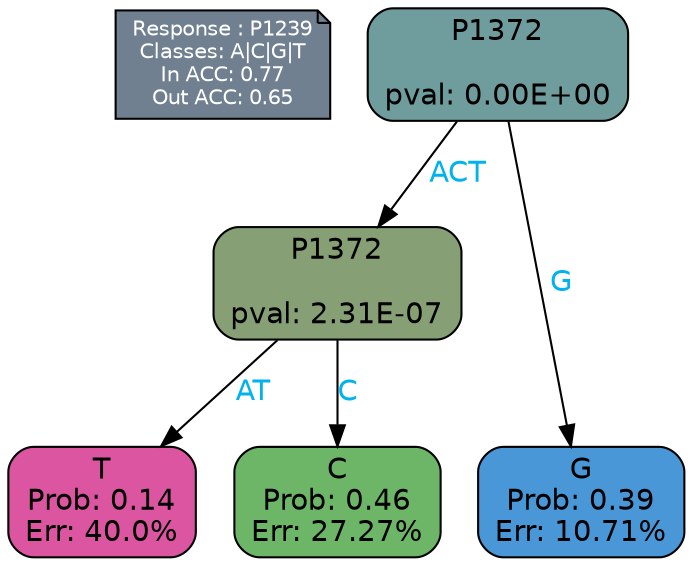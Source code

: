 digraph Tree {
node [shape=box, style="filled, rounded", color="black", fontname=helvetica] ;
graph [ranksep=equally, splines=polylines, bgcolor=transparent, dpi=600] ;
edge [fontname=helvetica] ;
LEGEND [label="Response : P1239
Classes: A|C|G|T
In ACC: 0.77
Out ACC: 0.65
",shape=note,align=left,style=filled,fillcolor="slategray",fontcolor="white",fontsize=10];1 [label="P1372

pval: 0.00E+00", fillcolor="#6f9c9c"] ;
2 [label="P1372

pval: 2.31E-07", fillcolor="#879f75"] ;
3 [label="T
Prob: 0.14
Err: 40.0%", fillcolor="#dc55a0"] ;
4 [label="C
Prob: 0.46
Err: 27.27%", fillcolor="#6eb667"] ;
5 [label="G
Prob: 0.39
Err: 10.71%", fillcolor="#4a97d8"] ;
1 -> 2 [label="ACT",fontcolor=deepskyblue2] ;
1 -> 5 [label="G",fontcolor=deepskyblue2] ;
2 -> 3 [label="AT",fontcolor=deepskyblue2] ;
2 -> 4 [label="C",fontcolor=deepskyblue2] ;
{rank = same; 3;4;5;}{rank = same; LEGEND;1;}}